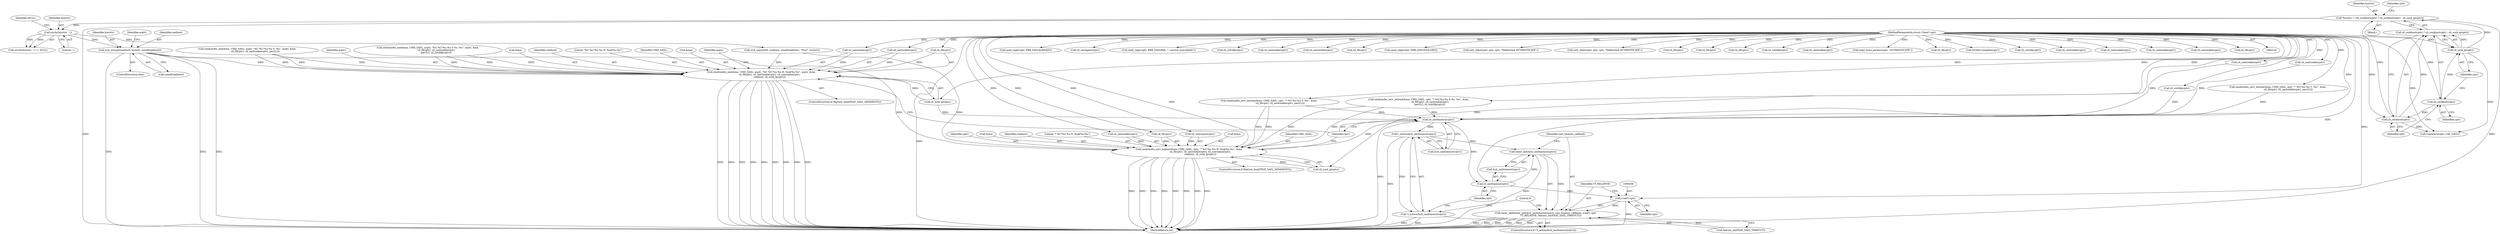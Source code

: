 digraph "0_nefarious2_f50a84bad996d438e7b31b9e74c32a41e43f8be5@API" {
"1000235" [label="(Call,ircd_strncpy(realhost, hoststr, sizeof(realhost)))"];
"1000223" [label="(Call,strchr(hoststr, ':'))"];
"1000117" [label="(Call,*hoststr = (cli_sockhost(cptr) ? cli_sockhost(cptr) : cli_sock_ip(cptr)))"];
"1000122" [label="(Call,cli_sockhost(cptr))"];
"1000120" [label="(Call,cli_sockhost(cptr))"];
"1000105" [label="(MethodParameterIn,struct Client* cptr)"];
"1000124" [label="(Call,cli_sock_ip(cptr))"];
"1000308" [label="(Call,sendcmdto_one(&me, CMD_SASL, acptr, \"%C %C!%u.%u H :%s@%s:%s\", acptr, &me,\n                      cli_fd(cptr), cli_saslcookie(cptr), cli_username(cptr),\n                      realhost, cli_sock_ip(cptr)))"];
"1000409" [label="(Call,sendcmdto_serv_butone(&me, CMD_SASL, cptr, \"* %C!%u.%u H :%s@%s:%s\", &me,\n                              cli_fd(cptr), cli_saslcookie(cptr), cli_username(cptr),\n                              realhost, cli_sock_ip(cptr)))"];
"1000447" [label="(Call,cli_sasltimeout(cptr))"];
"1000445" [label="(Call,t_active(&cli_sasltimeout(cptr)))"];
"1000444" [label="(Call,!t_active(&cli_sasltimeout(cptr)))"];
"1000450" [label="(Call,timer_init(&cli_sasltimeout(cptr)))"];
"1000449" [label="(Call,timer_add(timer_init(&cli_sasltimeout(cptr)), sasl_timeout_callback, (void*) cptr,\n              TT_RELATIVE, feature_int(FEAT_SASL_TIMEOUT)))"];
"1000452" [label="(Call,cli_sasltimeout(cptr))"];
"1000455" [label="(Call,(void*) cptr)"];
"1000423" [label="(Identifier,realhost)"];
"1000156" [label="(Call,send_reply(cptr, ERR_SASLALREADY))"];
"1000163" [label="(Call,cli_saslagent(cptr))"];
"1000191" [label="(Call,send_reply(cptr, ERR_SASLFAIL, \": service unavailable\"))"];
"1000371" [label="(Call,cli_sslclifp(cptr))"];
"1000448" [label="(Identifier,cptr)"];
"1000406" [label="(ControlStructure,if (feature_bool(FEAT_SASL_SENDHOST)))"];
"1000125" [label="(Identifier,cptr)"];
"1000281" [label="(Call,cli_saslcookie(cptr))"];
"1000391" [label="(Call,sendcmdto_serv_butone(&me, CMD_SASL, cptr, \"* %C!%u.%u S :%s\", &me,\n                              cli_fd(cptr), cli_saslcookie(cptr), parv[1]))"];
"1000312" [label="(Identifier,acptr)"];
"1000410" [label="(Call,&me)"];
"1000419" [label="(Call,cli_saslcookie(cptr))"];
"1000270" [label="(Call,sendcmdto_one(&me, CMD_SASL, acptr, \"%C %C!%u.%u S %s :%s\", acptr, &me,\n                       cli_fd(cptr), cli_saslcookie(cptr),\n                      parv[1], cli_sslclifp(cptr)))"];
"1000222" [label="(Call,strchr(hoststr, ':') != NULL)"];
"1000463" [label="(MethodReturn,int)"];
"1000438" [label="(Call,cli_saslcookie(cptr))"];
"1000436" [label="(Call,cli_fd(cptr))"];
"1000118" [label="(Identifier,hoststr)"];
"1000449" [label="(Call,timer_add(timer_init(&cli_sasltimeout(cptr)), sasl_timeout_callback, (void*) cptr,\n              TT_RELATIVE, feature_int(FEAT_SASL_TIMEOUT)))"];
"1000123" [label="(Identifier,cptr)"];
"1000300" [label="(Call,cli_saslcookie(cptr))"];
"1000454" [label="(Identifier,sasl_timeout_callback)"];
"1000373" [label="(Call,sendcmdto_serv_butone(&me, CMD_SASL, cptr, \"* %C!%u.%u S %s :%s\", &me,\n                               cli_fd(cptr), cli_saslcookie(cptr),\n                              parv[1], cli_sslclifp(cptr)))"];
"1000286" [label="(Call,cli_sslclifp(cptr))"];
"1000339" [label="(Call,cli_saslcookie(cptr))"];
"1000236" [label="(Identifier,realhost)"];
"1000309" [label="(Call,&me)"];
"1000412" [label="(Identifier,CMD_SASL)"];
"1000149" [label="(Call,send_reply(cptr, ERR_SASLTOOLONG))"];
"1000363" [label="(Call,exit_client(cptr, sptr, sptr, \"Malformed AUTHENTICATE\"))"];
"1000417" [label="(Call,cli_fd(cptr))"];
"1000323" [label="(Identifier,realhost)"];
"1000260" [label="(Call,exit_client(cptr, sptr, sptr, \"Malformed AUTHENTICATE\"))"];
"1000381" [label="(Call,cli_fd(cptr))"];
"1000399" [label="(Call,cli_fd(cptr))"];
"1000313" [label="(Literal,\"%C %C!%u.%u H :%s@%s:%s\")"];
"1000452" [label="(Call,cli_sasltimeout(cptr))"];
"1000235" [label="(Call,ircd_strncpy(realhost, hoststr, sizeof(realhost)))"];
"1000237" [label="(Identifier,hoststr)"];
"1000421" [label="(Call,cli_username(cptr))"];
"1000298" [label="(Call,cli_fd(cptr))"];
"1000117" [label="(Call,*hoststr = (cli_sockhost(cptr) ? cli_sockhost(cptr) : cli_sock_ip(cptr)))"];
"1000451" [label="(Call,&cli_sasltimeout(cptr))"];
"1000268" [label="(Call,cli_sslclifp(cptr))"];
"1000119" [label="(Call,cli_sockhost(cptr) ? cli_sockhost(cptr) : cli_sock_ip(cptr))"];
"1000324" [label="(Call,cli_sock_ip(cptr))"];
"1000224" [label="(Identifier,hoststr)"];
"1000401" [label="(Call,cli_saslcookie(cptr))"];
"1000138" [label="(Call,need_more_params(cptr, \"AUTHENTICATE\"))"];
"1000129" [label="(Identifier,cptr)"];
"1000128" [label="(Call,CapActive(cptr, CAP_SASL))"];
"1000457" [label="(Identifier,cptr)"];
"1000225" [label="(Literal,':')"];
"1000311" [label="(Identifier,CMD_SASL)"];
"1000424" [label="(Call,cli_sock_ip(cptr))"];
"1000413" [label="(Identifier,cptr)"];
"1000315" [label="(Call,&me)"];
"1000279" [label="(Call,cli_fd(cptr))"];
"1000317" [label="(Call,cli_fd(cptr))"];
"1000122" [label="(Call,cli_sockhost(cptr))"];
"1000109" [label="(Block,)"];
"1000450" [label="(Call,timer_init(&cli_sasltimeout(cptr)))"];
"1000458" [label="(Identifier,TT_RELATIVE)"];
"1000445" [label="(Call,t_active(&cli_sasltimeout(cptr)))"];
"1000314" [label="(Identifier,acptr)"];
"1000443" [label="(ControlStructure,if (!t_active(&cli_sasltimeout(cptr))))"];
"1000121" [label="(Identifier,cptr)"];
"1000153" [label="(Call,IsSASLComplete(cptr))"];
"1000453" [label="(Identifier,cptr)"];
"1000223" [label="(Call,strchr(hoststr, ':'))"];
"1000409" [label="(Call,sendcmdto_serv_butone(&me, CMD_SASL, cptr, \"* %C!%u.%u H :%s@%s:%s\", &me,\n                              cli_fd(cptr), cli_saslcookie(cptr), cli_username(cptr),\n                              realhost, cli_sock_ip(cptr)))"];
"1000120" [label="(Call,cli_sockhost(cptr))"];
"1000446" [label="(Call,&cli_sasltimeout(cptr))"];
"1000234" [label="(ControlStructure,else)"];
"1000388" [label="(Call,cli_sslclifp(cptr))"];
"1000124" [label="(Call,cli_sock_ip(cptr))"];
"1000459" [label="(Call,feature_int(FEAT_SASL_TIMEOUT))"];
"1000415" [label="(Call,&me)"];
"1000204" [label="(Call,cli_saslcookie(cptr))"];
"1000447" [label="(Call,cli_sasltimeout(cptr))"];
"1000216" [label="(Call,cli_saslcookie(cptr))"];
"1000444" [label="(Call,!t_active(&cli_sasltimeout(cptr)))"];
"1000383" [label="(Call,cli_saslcookie(cptr))"];
"1000210" [label="(Call,cli_saslcookie(cptr))"];
"1000305" [label="(ControlStructure,if (feature_bool(FEAT_SASL_SENDHOST)))"];
"1000289" [label="(Call,sendcmdto_one(&me, CMD_SASL, acptr, \"%C %C!%u.%u S :%s\", acptr, &me,\n                      cli_fd(cptr), cli_saslcookie(cptr), parv[1]))"];
"1000462" [label="(Literal,0)"];
"1000241" [label="(Identifier,acptr)"];
"1000428" [label="(Call,sendcmdto_serv_butone(&me, CMD_SASL, cptr, \"* %C!%u.%u C :%s\", &me,\n                            cli_fd(cptr), cli_saslcookie(cptr), parv[1]))"];
"1000238" [label="(Call,sizeof(realhost))"];
"1000308" [label="(Call,sendcmdto_one(&me, CMD_SASL, acptr, \"%C %C!%u.%u H :%s@%s:%s\", acptr, &me,\n                      cli_fd(cptr), cli_saslcookie(cptr), cli_username(cptr),\n                      realhost, cli_sock_ip(cptr)))"];
"1000227" [label="(Call,ircd_snprintf(0, realhost, sizeof(realhost), \"[%s]\", hoststr))"];
"1000337" [label="(Call,cli_fd(cptr))"];
"1000105" [label="(MethodParameterIn,struct Client* cptr)"];
"1000414" [label="(Literal,\"* %C!%u.%u H :%s@%s:%s\")"];
"1000321" [label="(Call,cli_username(cptr))"];
"1000319" [label="(Call,cli_saslcookie(cptr))"];
"1000226" [label="(Identifier,NULL)"];
"1000455" [label="(Call,(void*) cptr)"];
"1000235" -> "1000234"  [label="AST: "];
"1000235" -> "1000238"  [label="CFG: "];
"1000236" -> "1000235"  [label="AST: "];
"1000237" -> "1000235"  [label="AST: "];
"1000238" -> "1000235"  [label="AST: "];
"1000241" -> "1000235"  [label="CFG: "];
"1000235" -> "1000463"  [label="DDG: "];
"1000235" -> "1000463"  [label="DDG: "];
"1000235" -> "1000463"  [label="DDG: "];
"1000223" -> "1000235"  [label="DDG: "];
"1000235" -> "1000308"  [label="DDG: "];
"1000235" -> "1000409"  [label="DDG: "];
"1000223" -> "1000222"  [label="AST: "];
"1000223" -> "1000225"  [label="CFG: "];
"1000224" -> "1000223"  [label="AST: "];
"1000225" -> "1000223"  [label="AST: "];
"1000226" -> "1000223"  [label="CFG: "];
"1000223" -> "1000222"  [label="DDG: "];
"1000223" -> "1000222"  [label="DDG: "];
"1000117" -> "1000223"  [label="DDG: "];
"1000223" -> "1000227"  [label="DDG: "];
"1000117" -> "1000109"  [label="AST: "];
"1000117" -> "1000119"  [label="CFG: "];
"1000118" -> "1000117"  [label="AST: "];
"1000119" -> "1000117"  [label="AST: "];
"1000129" -> "1000117"  [label="CFG: "];
"1000117" -> "1000463"  [label="DDG: "];
"1000117" -> "1000463"  [label="DDG: "];
"1000122" -> "1000117"  [label="DDG: "];
"1000124" -> "1000117"  [label="DDG: "];
"1000122" -> "1000119"  [label="AST: "];
"1000122" -> "1000123"  [label="CFG: "];
"1000123" -> "1000122"  [label="AST: "];
"1000119" -> "1000122"  [label="CFG: "];
"1000122" -> "1000119"  [label="DDG: "];
"1000120" -> "1000122"  [label="DDG: "];
"1000105" -> "1000122"  [label="DDG: "];
"1000122" -> "1000128"  [label="DDG: "];
"1000120" -> "1000119"  [label="AST: "];
"1000120" -> "1000121"  [label="CFG: "];
"1000121" -> "1000120"  [label="AST: "];
"1000123" -> "1000120"  [label="CFG: "];
"1000125" -> "1000120"  [label="CFG: "];
"1000105" -> "1000120"  [label="DDG: "];
"1000120" -> "1000124"  [label="DDG: "];
"1000105" -> "1000104"  [label="AST: "];
"1000105" -> "1000463"  [label="DDG: "];
"1000105" -> "1000124"  [label="DDG: "];
"1000105" -> "1000128"  [label="DDG: "];
"1000105" -> "1000138"  [label="DDG: "];
"1000105" -> "1000149"  [label="DDG: "];
"1000105" -> "1000153"  [label="DDG: "];
"1000105" -> "1000156"  [label="DDG: "];
"1000105" -> "1000163"  [label="DDG: "];
"1000105" -> "1000191"  [label="DDG: "];
"1000105" -> "1000204"  [label="DDG: "];
"1000105" -> "1000210"  [label="DDG: "];
"1000105" -> "1000216"  [label="DDG: "];
"1000105" -> "1000260"  [label="DDG: "];
"1000105" -> "1000268"  [label="DDG: "];
"1000105" -> "1000279"  [label="DDG: "];
"1000105" -> "1000281"  [label="DDG: "];
"1000105" -> "1000286"  [label="DDG: "];
"1000105" -> "1000298"  [label="DDG: "];
"1000105" -> "1000300"  [label="DDG: "];
"1000105" -> "1000317"  [label="DDG: "];
"1000105" -> "1000319"  [label="DDG: "];
"1000105" -> "1000321"  [label="DDG: "];
"1000105" -> "1000324"  [label="DDG: "];
"1000105" -> "1000337"  [label="DDG: "];
"1000105" -> "1000339"  [label="DDG: "];
"1000105" -> "1000363"  [label="DDG: "];
"1000105" -> "1000371"  [label="DDG: "];
"1000105" -> "1000373"  [label="DDG: "];
"1000105" -> "1000381"  [label="DDG: "];
"1000105" -> "1000383"  [label="DDG: "];
"1000105" -> "1000388"  [label="DDG: "];
"1000105" -> "1000391"  [label="DDG: "];
"1000105" -> "1000399"  [label="DDG: "];
"1000105" -> "1000401"  [label="DDG: "];
"1000105" -> "1000409"  [label="DDG: "];
"1000105" -> "1000417"  [label="DDG: "];
"1000105" -> "1000419"  [label="DDG: "];
"1000105" -> "1000421"  [label="DDG: "];
"1000105" -> "1000424"  [label="DDG: "];
"1000105" -> "1000428"  [label="DDG: "];
"1000105" -> "1000436"  [label="DDG: "];
"1000105" -> "1000438"  [label="DDG: "];
"1000105" -> "1000447"  [label="DDG: "];
"1000105" -> "1000452"  [label="DDG: "];
"1000105" -> "1000455"  [label="DDG: "];
"1000124" -> "1000119"  [label="AST: "];
"1000124" -> "1000125"  [label="CFG: "];
"1000125" -> "1000124"  [label="AST: "];
"1000119" -> "1000124"  [label="CFG: "];
"1000124" -> "1000119"  [label="DDG: "];
"1000124" -> "1000128"  [label="DDG: "];
"1000308" -> "1000305"  [label="AST: "];
"1000308" -> "1000324"  [label="CFG: "];
"1000309" -> "1000308"  [label="AST: "];
"1000311" -> "1000308"  [label="AST: "];
"1000312" -> "1000308"  [label="AST: "];
"1000313" -> "1000308"  [label="AST: "];
"1000314" -> "1000308"  [label="AST: "];
"1000315" -> "1000308"  [label="AST: "];
"1000317" -> "1000308"  [label="AST: "];
"1000319" -> "1000308"  [label="AST: "];
"1000321" -> "1000308"  [label="AST: "];
"1000323" -> "1000308"  [label="AST: "];
"1000324" -> "1000308"  [label="AST: "];
"1000448" -> "1000308"  [label="CFG: "];
"1000308" -> "1000463"  [label="DDG: "];
"1000308" -> "1000463"  [label="DDG: "];
"1000308" -> "1000463"  [label="DDG: "];
"1000308" -> "1000463"  [label="DDG: "];
"1000308" -> "1000463"  [label="DDG: "];
"1000308" -> "1000463"  [label="DDG: "];
"1000308" -> "1000463"  [label="DDG: "];
"1000308" -> "1000463"  [label="DDG: "];
"1000308" -> "1000463"  [label="DDG: "];
"1000289" -> "1000308"  [label="DDG: "];
"1000289" -> "1000308"  [label="DDG: "];
"1000289" -> "1000308"  [label="DDG: "];
"1000270" -> "1000308"  [label="DDG: "];
"1000270" -> "1000308"  [label="DDG: "];
"1000270" -> "1000308"  [label="DDG: "];
"1000317" -> "1000308"  [label="DDG: "];
"1000319" -> "1000308"  [label="DDG: "];
"1000321" -> "1000308"  [label="DDG: "];
"1000227" -> "1000308"  [label="DDG: "];
"1000324" -> "1000308"  [label="DDG: "];
"1000409" -> "1000406"  [label="AST: "];
"1000409" -> "1000424"  [label="CFG: "];
"1000410" -> "1000409"  [label="AST: "];
"1000412" -> "1000409"  [label="AST: "];
"1000413" -> "1000409"  [label="AST: "];
"1000414" -> "1000409"  [label="AST: "];
"1000415" -> "1000409"  [label="AST: "];
"1000417" -> "1000409"  [label="AST: "];
"1000419" -> "1000409"  [label="AST: "];
"1000421" -> "1000409"  [label="AST: "];
"1000423" -> "1000409"  [label="AST: "];
"1000424" -> "1000409"  [label="AST: "];
"1000448" -> "1000409"  [label="CFG: "];
"1000409" -> "1000463"  [label="DDG: "];
"1000409" -> "1000463"  [label="DDG: "];
"1000409" -> "1000463"  [label="DDG: "];
"1000409" -> "1000463"  [label="DDG: "];
"1000409" -> "1000463"  [label="DDG: "];
"1000409" -> "1000463"  [label="DDG: "];
"1000409" -> "1000463"  [label="DDG: "];
"1000409" -> "1000463"  [label="DDG: "];
"1000391" -> "1000409"  [label="DDG: "];
"1000391" -> "1000409"  [label="DDG: "];
"1000373" -> "1000409"  [label="DDG: "];
"1000373" -> "1000409"  [label="DDG: "];
"1000424" -> "1000409"  [label="DDG: "];
"1000417" -> "1000409"  [label="DDG: "];
"1000419" -> "1000409"  [label="DDG: "];
"1000421" -> "1000409"  [label="DDG: "];
"1000227" -> "1000409"  [label="DDG: "];
"1000409" -> "1000447"  [label="DDG: "];
"1000447" -> "1000446"  [label="AST: "];
"1000447" -> "1000448"  [label="CFG: "];
"1000448" -> "1000447"  [label="AST: "];
"1000446" -> "1000447"  [label="CFG: "];
"1000447" -> "1000463"  [label="DDG: "];
"1000447" -> "1000445"  [label="DDG: "];
"1000373" -> "1000447"  [label="DDG: "];
"1000286" -> "1000447"  [label="DDG: "];
"1000300" -> "1000447"  [label="DDG: "];
"1000391" -> "1000447"  [label="DDG: "];
"1000428" -> "1000447"  [label="DDG: "];
"1000339" -> "1000447"  [label="DDG: "];
"1000324" -> "1000447"  [label="DDG: "];
"1000447" -> "1000452"  [label="DDG: "];
"1000445" -> "1000444"  [label="AST: "];
"1000445" -> "1000446"  [label="CFG: "];
"1000446" -> "1000445"  [label="AST: "];
"1000444" -> "1000445"  [label="CFG: "];
"1000445" -> "1000463"  [label="DDG: "];
"1000445" -> "1000444"  [label="DDG: "];
"1000445" -> "1000450"  [label="DDG: "];
"1000444" -> "1000443"  [label="AST: "];
"1000453" -> "1000444"  [label="CFG: "];
"1000462" -> "1000444"  [label="CFG: "];
"1000444" -> "1000463"  [label="DDG: "];
"1000444" -> "1000463"  [label="DDG: "];
"1000450" -> "1000449"  [label="AST: "];
"1000450" -> "1000451"  [label="CFG: "];
"1000451" -> "1000450"  [label="AST: "];
"1000454" -> "1000450"  [label="CFG: "];
"1000450" -> "1000463"  [label="DDG: "];
"1000450" -> "1000449"  [label="DDG: "];
"1000452" -> "1000450"  [label="DDG: "];
"1000449" -> "1000443"  [label="AST: "];
"1000449" -> "1000459"  [label="CFG: "];
"1000454" -> "1000449"  [label="AST: "];
"1000455" -> "1000449"  [label="AST: "];
"1000458" -> "1000449"  [label="AST: "];
"1000459" -> "1000449"  [label="AST: "];
"1000462" -> "1000449"  [label="CFG: "];
"1000449" -> "1000463"  [label="DDG: "];
"1000449" -> "1000463"  [label="DDG: "];
"1000449" -> "1000463"  [label="DDG: "];
"1000449" -> "1000463"  [label="DDG: "];
"1000449" -> "1000463"  [label="DDG: "];
"1000449" -> "1000463"  [label="DDG: "];
"1000455" -> "1000449"  [label="DDG: "];
"1000459" -> "1000449"  [label="DDG: "];
"1000452" -> "1000451"  [label="AST: "];
"1000452" -> "1000453"  [label="CFG: "];
"1000453" -> "1000452"  [label="AST: "];
"1000451" -> "1000452"  [label="CFG: "];
"1000452" -> "1000455"  [label="DDG: "];
"1000455" -> "1000457"  [label="CFG: "];
"1000456" -> "1000455"  [label="AST: "];
"1000457" -> "1000455"  [label="AST: "];
"1000458" -> "1000455"  [label="CFG: "];
"1000455" -> "1000463"  [label="DDG: "];
}
